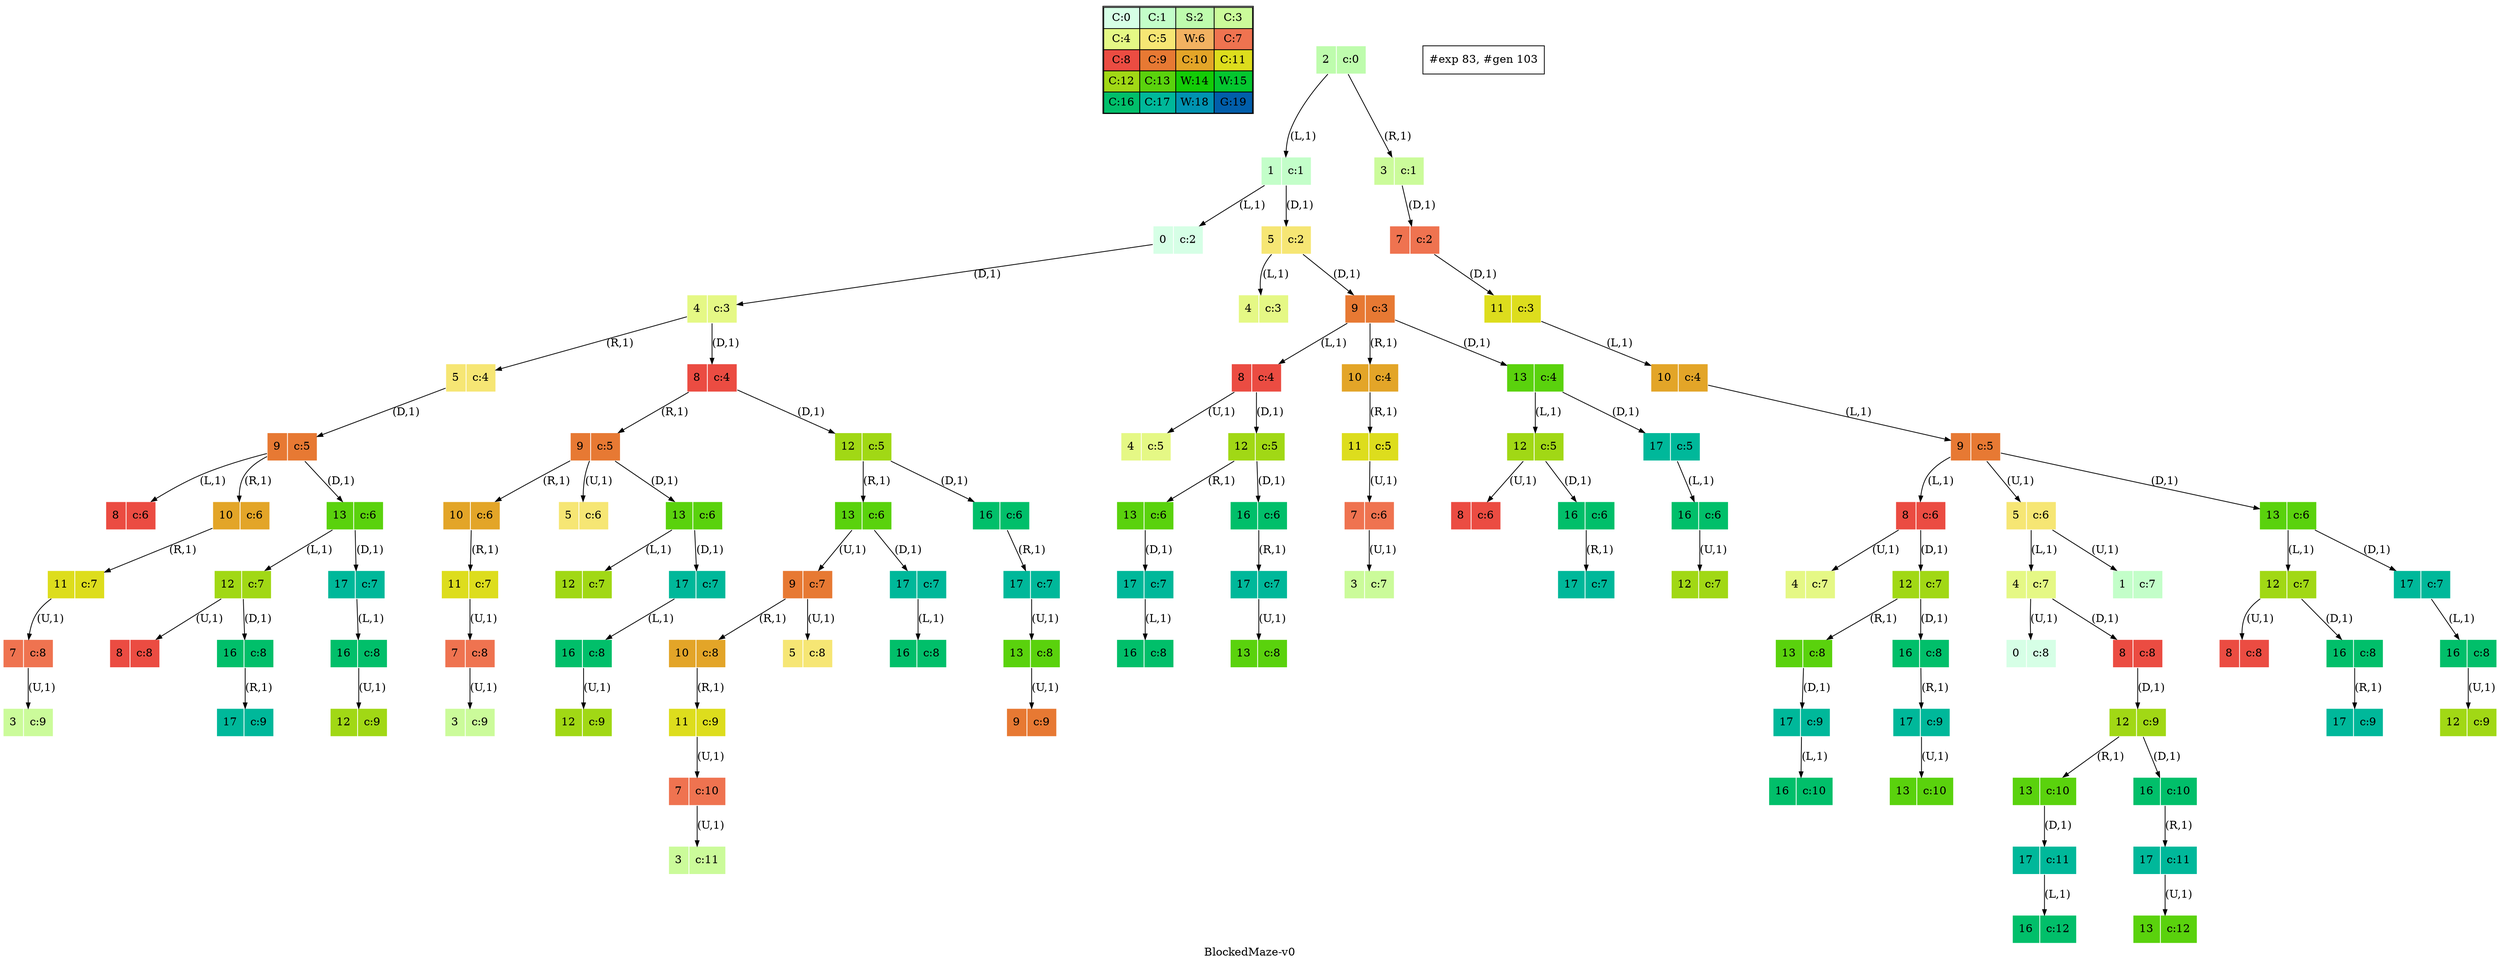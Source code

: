 digraph BlockedMaze { label="BlockedMaze-v0"
subgraph MAP {label=Map;map [shape=plaintext label=<<table border="1" cellpadding="5" cellspacing="0" cellborder="1"><tr><td bgcolor="0.39803922 0.15947579 0.99679532 1.        ">C:0</td><td bgcolor="0.35098039 0.23194764 0.99315867 1.        ">C:1</td><td bgcolor="0.29607843 0.31486959 0.98720184 1.        ">S:2</td><td bgcolor="0.24901961 0.38410575 0.98063477 1.        ">C:3</td></tr><tr><td bgcolor="0.19411765 0.46220388 0.97128103 1.        ">C:4</td><td bgcolor="0.14705882 0.52643216 0.96182564 1.        ">C:5</td><td bgcolor="0.09215686 0.59770746 0.94913494 1.        ">W:6</td><td bgcolor="0.0372549  0.66454018 0.93467977 1.        ">C:7</td></tr><tr><td bgcolor="0.00980392 0.71791192 0.92090552 1.        ">C:8</td><td bgcolor="0.06470588 0.77520398 0.9032472  1.        ">C:9</td><td bgcolor="0.11176471 0.81974048 0.88677369 1.        ">C:10</td><td bgcolor="0.16666667 0.8660254  0.8660254  1.        ">C:11</td></tr><tr><td bgcolor="0.21372549 0.9005867  0.84695821 1.        ">C:12</td><td bgcolor="0.26862745 0.93467977 0.82325295 1.        ">C:13</td><td bgcolor="0.32352941 0.96182564 0.79801723 1.        ">W:14</td><td bgcolor="0.37058824 0.97940977 0.77520398 1.        ">W:15</td></tr><tr><td bgcolor="0.4254902  0.99315867 0.74725253 1.        ">C:16</td><td bgcolor="0.47254902 0.99907048 0.72218645 1.        ">C:17</td><td bgcolor="0.52745098 0.99907048 0.69169844 1.        ">W:18</td><td bgcolor="0.5745098  0.99315867 0.66454018 1.        ">G:19</td></tr></table>>]} 
nodesep=1 ranksep=0.5 node [shape=record] edge [arrowsize=0.7] 
"0_2" [label="<f0>2 |<f1> c:0" style=filled color=white fillcolor="0.29607843 0.31486959 0.98720184 1.        "]
"0_2.1-0" [label="<f0>1 |<f1> c:1" style=filled color=white fillcolor="0.35098039 0.23194764 0.99315867 1.        "] "0_2" -> "0_2.1-0" [label="(L,1)" ]; 
"0_2.3-1" [label="<f0>3 |<f1> c:1" style=filled color=white fillcolor="0.24901961 0.38410575 0.98063477 1.        "] "0_2" -> "0_2.3-1" [label="(R,1)" ]; 
"0_2.3.7-3" [label="<f0>7 |<f1> c:2" style=filled color=white fillcolor="0.0372549  0.66454018 0.93467977 1.        "] "0_2.3-1" -> "0_2.3.7-3" [label="(D,1)" ]; 
"0_2.3.7.11-3" [label="<f0>11 |<f1> c:3" style=filled color=white fillcolor="0.16666667 0.8660254  0.8660254  1.        "] "0_2.3.7-3" -> "0_2.3.7.11-3" [label="(D,1)" ]; 
"0_2.3.7.11.10-0" [label="<f0>10 |<f1> c:4" style=filled color=white fillcolor="0.11176471 0.81974048 0.88677369 1.        "] "0_2.3.7.11-3" -> "0_2.3.7.11.10-0" [label="(L,1)" ]; 
"0_2.3.7.11.10.9-0" [label="<f0>9 |<f1> c:5" style=filled color=white fillcolor="0.06470588 0.77520398 0.9032472  1.        "] "0_2.3.7.11.10-0" -> "0_2.3.7.11.10.9-0" [label="(L,1)" ]; 
"0_2.3.7.11.10.9.8-0" [label="<f0>8 |<f1> c:6" style=filled color=white fillcolor="0.00980392 0.71791192 0.92090552 1.        "] "0_2.3.7.11.10.9-0" -> "0_2.3.7.11.10.9.8-0" [label="(L,1)" ]; 
"0_2.3.7.11.10.9.5-2" [label="<f0>5 |<f1> c:6" style=filled color=white fillcolor="0.14705882 0.52643216 0.96182564 1.        "] "0_2.3.7.11.10.9-0" -> "0_2.3.7.11.10.9.5-2" [label="(U,1)" ]; 
"0_2.3.7.11.10.9.13-3" [label="<f0>13 |<f1> c:6" style=filled color=white fillcolor="0.26862745 0.93467977 0.82325295 1.        "] "0_2.3.7.11.10.9-0" -> "0_2.3.7.11.10.9.13-3" [label="(D,1)" ]; 
"0_2.3.7.11.10.9.13.12-0" [label="<f0>12 |<f1> c:7" style=filled color=white fillcolor="0.21372549 0.9005867  0.84695821 1.        "] "0_2.3.7.11.10.9.13-3" -> "0_2.3.7.11.10.9.13.12-0" [label="(L,1)" ]; 
"0_2.3.7.11.10.9.13.17-3" [label="<f0>17 |<f1> c:7" style=filled color=white fillcolor="0.47254902 0.99907048 0.72218645 1.        "] "0_2.3.7.11.10.9.13-3" -> "0_2.3.7.11.10.9.13.17-3" [label="(D,1)" ]; 
"0_2.3.7.11.10.9.13.17.16-0" [label="<f0>16 |<f1> c:8" style=filled color=white fillcolor="0.4254902  0.99315867 0.74725253 1.        "] "0_2.3.7.11.10.9.13.17-3" -> "0_2.3.7.11.10.9.13.17.16-0" [label="(L,1)" ]; 
"0_2.3.7.11.10.9.13.17.16.12-2" [label="<f0>12 |<f1> c:9" style=filled color=white fillcolor="0.21372549 0.9005867  0.84695821 1.        "] "0_2.3.7.11.10.9.13.17.16-0" -> "0_2.3.7.11.10.9.13.17.16.12-2" [label="(U,1)" ]; 
"0_2.3.7.11.10.9.13.12.8-2" [label="<f0>8 |<f1> c:8" style=filled color=white fillcolor="0.00980392 0.71791192 0.92090552 1.        "] "0_2.3.7.11.10.9.13.12-0" -> "0_2.3.7.11.10.9.13.12.8-2" [label="(U,1)" ]; 
"0_2.3.7.11.10.9.13.12.16-3" [label="<f0>16 |<f1> c:8" style=filled color=white fillcolor="0.4254902  0.99315867 0.74725253 1.        "] "0_2.3.7.11.10.9.13.12-0" -> "0_2.3.7.11.10.9.13.12.16-3" [label="(D,1)" ]; 
"0_2.3.7.11.10.9.13.12.16.17-1" [label="<f0>17 |<f1> c:9" style=filled color=white fillcolor="0.47254902 0.99907048 0.72218645 1.        "] "0_2.3.7.11.10.9.13.12.16-3" -> "0_2.3.7.11.10.9.13.12.16.17-1" [label="(R,1)" ]; 
"0_2.3.7.11.10.9.5.4-0" [label="<f0>4 |<f1> c:7" style=filled color=white fillcolor="0.19411765 0.46220388 0.97128103 1.        "] "0_2.3.7.11.10.9.5-2" -> "0_2.3.7.11.10.9.5.4-0" [label="(L,1)" ]; 
"0_2.3.7.11.10.9.5.1-2" [label="<f0>1 |<f1> c:7" style=filled color=white fillcolor="0.35098039 0.23194764 0.99315867 1.        "] "0_2.3.7.11.10.9.5-2" -> "0_2.3.7.11.10.9.5.1-2" [label="(U,1)" ]; 
"0_2.3.7.11.10.9.8.4-2" [label="<f0>4 |<f1> c:7" style=filled color=white fillcolor="0.19411765 0.46220388 0.97128103 1.        "] "0_2.3.7.11.10.9.8-0" -> "0_2.3.7.11.10.9.8.4-2" [label="(U,1)" ]; 
"0_2.3.7.11.10.9.8.12-3" [label="<f0>12 |<f1> c:7" style=filled color=white fillcolor="0.21372549 0.9005867  0.84695821 1.        "] "0_2.3.7.11.10.9.8-0" -> "0_2.3.7.11.10.9.8.12-3" [label="(D,1)" ]; 
"0_2.3.7.11.10.9.8.12.13-1" [label="<f0>13 |<f1> c:8" style=filled color=white fillcolor="0.26862745 0.93467977 0.82325295 1.        "] "0_2.3.7.11.10.9.8.12-3" -> "0_2.3.7.11.10.9.8.12.13-1" [label="(R,1)" ]; 
"0_2.3.7.11.10.9.8.12.16-3" [label="<f0>16 |<f1> c:8" style=filled color=white fillcolor="0.4254902  0.99315867 0.74725253 1.        "] "0_2.3.7.11.10.9.8.12-3" -> "0_2.3.7.11.10.9.8.12.16-3" [label="(D,1)" ]; 
"0_2.3.7.11.10.9.8.12.13.17-3" [label="<f0>17 |<f1> c:9" style=filled color=white fillcolor="0.47254902 0.99907048 0.72218645 1.        "] "0_2.3.7.11.10.9.8.12.13-1" -> "0_2.3.7.11.10.9.8.12.13.17-3" [label="(D,1)" ]; 
"0_2.3.7.11.10.9.8.12.13.17.16-0" [label="<f0>16 |<f1> c:10" style=filled color=white fillcolor="0.4254902  0.99315867 0.74725253 1.        "] "0_2.3.7.11.10.9.8.12.13.17-3" -> "0_2.3.7.11.10.9.8.12.13.17.16-0" [label="(L,1)" ]; 
"0_2.3.7.11.10.9.8.12.16.17-1" [label="<f0>17 |<f1> c:9" style=filled color=white fillcolor="0.47254902 0.99907048 0.72218645 1.        "] "0_2.3.7.11.10.9.8.12.16-3" -> "0_2.3.7.11.10.9.8.12.16.17-1" [label="(R,1)" ]; 
"0_2.3.7.11.10.9.8.12.16.17.13-2" [label="<f0>13 |<f1> c:10" style=filled color=white fillcolor="0.26862745 0.93467977 0.82325295 1.        "] "0_2.3.7.11.10.9.8.12.16.17-1" -> "0_2.3.7.11.10.9.8.12.16.17.13-2" [label="(U,1)" ]; 
"0_2.1.0-0" [label="<f0>0 |<f1> c:2" style=filled color=white fillcolor="0.39803922 0.15947579 0.99679532 1.        "] "0_2.1-0" -> "0_2.1.0-0" [label="(L,1)" ]; 
"0_2.1.5-3" [label="<f0>5 |<f1> c:2" style=filled color=white fillcolor="0.14705882 0.52643216 0.96182564 1.        "] "0_2.1-0" -> "0_2.1.5-3" [label="(D,1)" ]; 
"0_2.1.5.4-0" [label="<f0>4 |<f1> c:3" style=filled color=white fillcolor="0.19411765 0.46220388 0.97128103 1.        "] "0_2.1.5-3" -> "0_2.1.5.4-0" [label="(L,1)" ]; 
"0_2.1.5.9-3" [label="<f0>9 |<f1> c:3" style=filled color=white fillcolor="0.06470588 0.77520398 0.9032472  1.        "] "0_2.1.5-3" -> "0_2.1.5.9-3" [label="(D,1)" ]; 
"0_2.1.5.9.8-0" [label="<f0>8 |<f1> c:4" style=filled color=white fillcolor="0.00980392 0.71791192 0.92090552 1.        "] "0_2.1.5.9-3" -> "0_2.1.5.9.8-0" [label="(L,1)" ]; 
"0_2.1.5.9.10-1" [label="<f0>10 |<f1> c:4" style=filled color=white fillcolor="0.11176471 0.81974048 0.88677369 1.        "] "0_2.1.5.9-3" -> "0_2.1.5.9.10-1" [label="(R,1)" ]; 
"0_2.1.5.9.13-3" [label="<f0>13 |<f1> c:4" style=filled color=white fillcolor="0.26862745 0.93467977 0.82325295 1.        "] "0_2.1.5.9-3" -> "0_2.1.5.9.13-3" [label="(D,1)" ]; 
"0_2.1.5.9.10.11-1" [label="<f0>11 |<f1> c:5" style=filled color=white fillcolor="0.16666667 0.8660254  0.8660254  1.        "] "0_2.1.5.9.10-1" -> "0_2.1.5.9.10.11-1" [label="(R,1)" ]; 
"0_2.1.5.9.10.11.7-2" [label="<f0>7 |<f1> c:6" style=filled color=white fillcolor="0.0372549  0.66454018 0.93467977 1.        "] "0_2.1.5.9.10.11-1" -> "0_2.1.5.9.10.11.7-2" [label="(U,1)" ]; 
"0_2.1.5.9.13.12-0" [label="<f0>12 |<f1> c:5" style=filled color=white fillcolor="0.21372549 0.9005867  0.84695821 1.        "] "0_2.1.5.9.13-3" -> "0_2.1.5.9.13.12-0" [label="(L,1)" ]; 
"0_2.1.5.9.13.17-3" [label="<f0>17 |<f1> c:5" style=filled color=white fillcolor="0.47254902 0.99907048 0.72218645 1.        "] "0_2.1.5.9.13-3" -> "0_2.1.5.9.13.17-3" [label="(D,1)" ]; 
"0_2.1.5.9.13.17.16-0" [label="<f0>16 |<f1> c:6" style=filled color=white fillcolor="0.4254902  0.99315867 0.74725253 1.        "] "0_2.1.5.9.13.17-3" -> "0_2.1.5.9.13.17.16-0" [label="(L,1)" ]; 
"0_2.1.5.9.10.11.7.3-2" [label="<f0>3 |<f1> c:7" style=filled color=white fillcolor="0.24901961 0.38410575 0.98063477 1.        "] "0_2.1.5.9.10.11.7-2" -> "0_2.1.5.9.10.11.7.3-2" [label="(U,1)" ]; 
"0_2.1.5.9.13.17.16.12-2" [label="<f0>12 |<f1> c:7" style=filled color=white fillcolor="0.21372549 0.9005867  0.84695821 1.        "] "0_2.1.5.9.13.17.16-0" -> "0_2.1.5.9.13.17.16.12-2" [label="(U,1)" ]; 
"0_2.1.5.9.13.12.8-2" [label="<f0>8 |<f1> c:6" style=filled color=white fillcolor="0.00980392 0.71791192 0.92090552 1.        "] "0_2.1.5.9.13.12-0" -> "0_2.1.5.9.13.12.8-2" [label="(U,1)" ]; 
"0_2.1.5.9.13.12.16-3" [label="<f0>16 |<f1> c:6" style=filled color=white fillcolor="0.4254902  0.99315867 0.74725253 1.        "] "0_2.1.5.9.13.12-0" -> "0_2.1.5.9.13.12.16-3" [label="(D,1)" ]; 
"0_2.1.5.9.13.12.16.17-1" [label="<f0>17 |<f1> c:7" style=filled color=white fillcolor="0.47254902 0.99907048 0.72218645 1.        "] "0_2.1.5.9.13.12.16-3" -> "0_2.1.5.9.13.12.16.17-1" [label="(R,1)" ]; 
"0_2.1.5.9.8.4-2" [label="<f0>4 |<f1> c:5" style=filled color=white fillcolor="0.19411765 0.46220388 0.97128103 1.        "] "0_2.1.5.9.8-0" -> "0_2.1.5.9.8.4-2" [label="(U,1)" ]; 
"0_2.1.5.9.8.12-3" [label="<f0>12 |<f1> c:5" style=filled color=white fillcolor="0.21372549 0.9005867  0.84695821 1.        "] "0_2.1.5.9.8-0" -> "0_2.1.5.9.8.12-3" [label="(D,1)" ]; 
"0_2.1.5.9.8.12.13-1" [label="<f0>13 |<f1> c:6" style=filled color=white fillcolor="0.26862745 0.93467977 0.82325295 1.        "] "0_2.1.5.9.8.12-3" -> "0_2.1.5.9.8.12.13-1" [label="(R,1)" ]; 
"0_2.1.5.9.8.12.16-3" [label="<f0>16 |<f1> c:6" style=filled color=white fillcolor="0.4254902  0.99315867 0.74725253 1.        "] "0_2.1.5.9.8.12-3" -> "0_2.1.5.9.8.12.16-3" [label="(D,1)" ]; 
"0_2.1.5.9.8.12.13.17-3" [label="<f0>17 |<f1> c:7" style=filled color=white fillcolor="0.47254902 0.99907048 0.72218645 1.        "] "0_2.1.5.9.8.12.13-1" -> "0_2.1.5.9.8.12.13.17-3" [label="(D,1)" ]; 
"0_2.1.5.9.8.12.13.17.16-0" [label="<f0>16 |<f1> c:8" style=filled color=white fillcolor="0.4254902  0.99315867 0.74725253 1.        "] "0_2.1.5.9.8.12.13.17-3" -> "0_2.1.5.9.8.12.13.17.16-0" [label="(L,1)" ]; 
"0_2.1.5.9.8.12.16.17-1" [label="<f0>17 |<f1> c:7" style=filled color=white fillcolor="0.47254902 0.99907048 0.72218645 1.        "] "0_2.1.5.9.8.12.16-3" -> "0_2.1.5.9.8.12.16.17-1" [label="(R,1)" ]; 
"0_2.1.5.9.8.12.16.17.13-2" [label="<f0>13 |<f1> c:8" style=filled color=white fillcolor="0.26862745 0.93467977 0.82325295 1.        "] "0_2.1.5.9.8.12.16.17-1" -> "0_2.1.5.9.8.12.16.17.13-2" [label="(U,1)" ]; 
"0_2.3.7.11.10.9.5.4.0-2" [label="<f0>0 |<f1> c:8" style=filled color=white fillcolor="0.39803922 0.15947579 0.99679532 1.        "] "0_2.3.7.11.10.9.5.4-0" -> "0_2.3.7.11.10.9.5.4.0-2" [label="(U,1)" ]; 
"0_2.3.7.11.10.9.5.4.8-3" [label="<f0>8 |<f1> c:8" style=filled color=white fillcolor="0.00980392 0.71791192 0.92090552 1.        "] "0_2.3.7.11.10.9.5.4-0" -> "0_2.3.7.11.10.9.5.4.8-3" [label="(D,1)" ]; 
"0_2.3.7.11.10.9.5.4.8.12-3" [label="<f0>12 |<f1> c:9" style=filled color=white fillcolor="0.21372549 0.9005867  0.84695821 1.        "] "0_2.3.7.11.10.9.5.4.8-3" -> "0_2.3.7.11.10.9.5.4.8.12-3" [label="(D,1)" ]; 
"0_2.3.7.11.10.9.5.4.8.12.13-1" [label="<f0>13 |<f1> c:10" style=filled color=white fillcolor="0.26862745 0.93467977 0.82325295 1.        "] "0_2.3.7.11.10.9.5.4.8.12-3" -> "0_2.3.7.11.10.9.5.4.8.12.13-1" [label="(R,1)" ]; 
"0_2.3.7.11.10.9.5.4.8.12.16-3" [label="<f0>16 |<f1> c:10" style=filled color=white fillcolor="0.4254902  0.99315867 0.74725253 1.        "] "0_2.3.7.11.10.9.5.4.8.12-3" -> "0_2.3.7.11.10.9.5.4.8.12.16-3" [label="(D,1)" ]; 
"0_2.3.7.11.10.9.5.4.8.12.13.17-3" [label="<f0>17 |<f1> c:11" style=filled color=white fillcolor="0.47254902 0.99907048 0.72218645 1.        "] "0_2.3.7.11.10.9.5.4.8.12.13-1" -> "0_2.3.7.11.10.9.5.4.8.12.13.17-3" [label="(D,1)" ]; 
"0_2.3.7.11.10.9.5.4.8.12.13.17.16-0" [label="<f0>16 |<f1> c:12" style=filled color=white fillcolor="0.4254902  0.99315867 0.74725253 1.        "] "0_2.3.7.11.10.9.5.4.8.12.13.17-3" -> "0_2.3.7.11.10.9.5.4.8.12.13.17.16-0" [label="(L,1)" ]; 
"0_2.3.7.11.10.9.5.4.8.12.16.17-1" [label="<f0>17 |<f1> c:11" style=filled color=white fillcolor="0.47254902 0.99907048 0.72218645 1.        "] "0_2.3.7.11.10.9.5.4.8.12.16-3" -> "0_2.3.7.11.10.9.5.4.8.12.16.17-1" [label="(R,1)" ]; 
"0_2.3.7.11.10.9.5.4.8.12.16.17.13-2" [label="<f0>13 |<f1> c:12" style=filled color=white fillcolor="0.26862745 0.93467977 0.82325295 1.        "] "0_2.3.7.11.10.9.5.4.8.12.16.17-1" -> "0_2.3.7.11.10.9.5.4.8.12.16.17.13-2" [label="(U,1)" ]; 
"0_2.1.0.4-3" [label="<f0>4 |<f1> c:3" style=filled color=white fillcolor="0.19411765 0.46220388 0.97128103 1.        "] "0_2.1.0-0" -> "0_2.1.0.4-3" [label="(D,1)" ]; 
"0_2.1.0.4.5-1" [label="<f0>5 |<f1> c:4" style=filled color=white fillcolor="0.14705882 0.52643216 0.96182564 1.        "] "0_2.1.0.4-3" -> "0_2.1.0.4.5-1" [label="(R,1)" ]; 
"0_2.1.0.4.8-3" [label="<f0>8 |<f1> c:4" style=filled color=white fillcolor="0.00980392 0.71791192 0.92090552 1.        "] "0_2.1.0.4-3" -> "0_2.1.0.4.8-3" [label="(D,1)" ]; 
"0_2.1.0.4.5.9-3" [label="<f0>9 |<f1> c:5" style=filled color=white fillcolor="0.06470588 0.77520398 0.9032472  1.        "] "0_2.1.0.4.5-1" -> "0_2.1.0.4.5.9-3" [label="(D,1)" ]; 
"0_2.1.0.4.5.9.8-0" [label="<f0>8 |<f1> c:6" style=filled color=white fillcolor="0.00980392 0.71791192 0.92090552 1.        "] "0_2.1.0.4.5.9-3" -> "0_2.1.0.4.5.9.8-0" [label="(L,1)" ]; 
"0_2.1.0.4.5.9.10-1" [label="<f0>10 |<f1> c:6" style=filled color=white fillcolor="0.11176471 0.81974048 0.88677369 1.        "] "0_2.1.0.4.5.9-3" -> "0_2.1.0.4.5.9.10-1" [label="(R,1)" ]; 
"0_2.1.0.4.5.9.13-3" [label="<f0>13 |<f1> c:6" style=filled color=white fillcolor="0.26862745 0.93467977 0.82325295 1.        "] "0_2.1.0.4.5.9-3" -> "0_2.1.0.4.5.9.13-3" [label="(D,1)" ]; 
"0_2.1.0.4.5.9.10.11-1" [label="<f0>11 |<f1> c:7" style=filled color=white fillcolor="0.16666667 0.8660254  0.8660254  1.        "] "0_2.1.0.4.5.9.10-1" -> "0_2.1.0.4.5.9.10.11-1" [label="(R,1)" ]; 
"0_2.1.0.4.5.9.10.11.7-2" [label="<f0>7 |<f1> c:8" style=filled color=white fillcolor="0.0372549  0.66454018 0.93467977 1.        "] "0_2.1.0.4.5.9.10.11-1" -> "0_2.1.0.4.5.9.10.11.7-2" [label="(U,1)" ]; 
"0_2.1.0.4.5.9.13.12-0" [label="<f0>12 |<f1> c:7" style=filled color=white fillcolor="0.21372549 0.9005867  0.84695821 1.        "] "0_2.1.0.4.5.9.13-3" -> "0_2.1.0.4.5.9.13.12-0" [label="(L,1)" ]; 
"0_2.1.0.4.5.9.13.17-3" [label="<f0>17 |<f1> c:7" style=filled color=white fillcolor="0.47254902 0.99907048 0.72218645 1.        "] "0_2.1.0.4.5.9.13-3" -> "0_2.1.0.4.5.9.13.17-3" [label="(D,1)" ]; 
"0_2.1.0.4.5.9.13.17.16-0" [label="<f0>16 |<f1> c:8" style=filled color=white fillcolor="0.4254902  0.99315867 0.74725253 1.        "] "0_2.1.0.4.5.9.13.17-3" -> "0_2.1.0.4.5.9.13.17.16-0" [label="(L,1)" ]; 
"0_2.1.0.4.5.9.10.11.7.3-2" [label="<f0>3 |<f1> c:9" style=filled color=white fillcolor="0.24901961 0.38410575 0.98063477 1.        "] "0_2.1.0.4.5.9.10.11.7-2" -> "0_2.1.0.4.5.9.10.11.7.3-2" [label="(U,1)" ]; 
"0_2.1.0.4.5.9.13.17.16.12-2" [label="<f0>12 |<f1> c:9" style=filled color=white fillcolor="0.21372549 0.9005867  0.84695821 1.        "] "0_2.1.0.4.5.9.13.17.16-0" -> "0_2.1.0.4.5.9.13.17.16.12-2" [label="(U,1)" ]; 
"0_2.1.0.4.5.9.13.12.8-2" [label="<f0>8 |<f1> c:8" style=filled color=white fillcolor="0.00980392 0.71791192 0.92090552 1.        "] "0_2.1.0.4.5.9.13.12-0" -> "0_2.1.0.4.5.9.13.12.8-2" [label="(U,1)" ]; 
"0_2.1.0.4.5.9.13.12.16-3" [label="<f0>16 |<f1> c:8" style=filled color=white fillcolor="0.4254902  0.99315867 0.74725253 1.        "] "0_2.1.0.4.5.9.13.12-0" -> "0_2.1.0.4.5.9.13.12.16-3" [label="(D,1)" ]; 
"0_2.1.0.4.5.9.13.12.16.17-1" [label="<f0>17 |<f1> c:9" style=filled color=white fillcolor="0.47254902 0.99907048 0.72218645 1.        "] "0_2.1.0.4.5.9.13.12.16-3" -> "0_2.1.0.4.5.9.13.12.16.17-1" [label="(R,1)" ]; 
"0_2.1.0.4.8.9-1" [label="<f0>9 |<f1> c:5" style=filled color=white fillcolor="0.06470588 0.77520398 0.9032472  1.        "] "0_2.1.0.4.8-3" -> "0_2.1.0.4.8.9-1" [label="(R,1)" ]; 
"0_2.1.0.4.8.12-3" [label="<f0>12 |<f1> c:5" style=filled color=white fillcolor="0.21372549 0.9005867  0.84695821 1.        "] "0_2.1.0.4.8-3" -> "0_2.1.0.4.8.12-3" [label="(D,1)" ]; 
"0_2.1.0.4.8.9.10-1" [label="<f0>10 |<f1> c:6" style=filled color=white fillcolor="0.11176471 0.81974048 0.88677369 1.        "] "0_2.1.0.4.8.9-1" -> "0_2.1.0.4.8.9.10-1" [label="(R,1)" ]; 
"0_2.1.0.4.8.9.5-2" [label="<f0>5 |<f1> c:6" style=filled color=white fillcolor="0.14705882 0.52643216 0.96182564 1.        "] "0_2.1.0.4.8.9-1" -> "0_2.1.0.4.8.9.5-2" [label="(U,1)" ]; 
"0_2.1.0.4.8.9.13-3" [label="<f0>13 |<f1> c:6" style=filled color=white fillcolor="0.26862745 0.93467977 0.82325295 1.        "] "0_2.1.0.4.8.9-1" -> "0_2.1.0.4.8.9.13-3" [label="(D,1)" ]; 
"0_2.1.0.4.8.9.10.11-1" [label="<f0>11 |<f1> c:7" style=filled color=white fillcolor="0.16666667 0.8660254  0.8660254  1.        "] "0_2.1.0.4.8.9.10-1" -> "0_2.1.0.4.8.9.10.11-1" [label="(R,1)" ]; 
"0_2.1.0.4.8.9.10.11.7-2" [label="<f0>7 |<f1> c:8" style=filled color=white fillcolor="0.0372549  0.66454018 0.93467977 1.        "] "0_2.1.0.4.8.9.10.11-1" -> "0_2.1.0.4.8.9.10.11.7-2" [label="(U,1)" ]; 
"0_2.1.0.4.8.9.13.12-0" [label="<f0>12 |<f1> c:7" style=filled color=white fillcolor="0.21372549 0.9005867  0.84695821 1.        "] "0_2.1.0.4.8.9.13-3" -> "0_2.1.0.4.8.9.13.12-0" [label="(L,1)" ]; 
"0_2.1.0.4.8.9.13.17-3" [label="<f0>17 |<f1> c:7" style=filled color=white fillcolor="0.47254902 0.99907048 0.72218645 1.        "] "0_2.1.0.4.8.9.13-3" -> "0_2.1.0.4.8.9.13.17-3" [label="(D,1)" ]; 
"0_2.1.0.4.8.9.13.17.16-0" [label="<f0>16 |<f1> c:8" style=filled color=white fillcolor="0.4254902  0.99315867 0.74725253 1.        "] "0_2.1.0.4.8.9.13.17-3" -> "0_2.1.0.4.8.9.13.17.16-0" [label="(L,1)" ]; 
"0_2.1.0.4.8.9.10.11.7.3-2" [label="<f0>3 |<f1> c:9" style=filled color=white fillcolor="0.24901961 0.38410575 0.98063477 1.        "] "0_2.1.0.4.8.9.10.11.7-2" -> "0_2.1.0.4.8.9.10.11.7.3-2" [label="(U,1)" ]; 
"0_2.1.0.4.8.9.13.17.16.12-2" [label="<f0>12 |<f1> c:9" style=filled color=white fillcolor="0.21372549 0.9005867  0.84695821 1.        "] "0_2.1.0.4.8.9.13.17.16-0" -> "0_2.1.0.4.8.9.13.17.16.12-2" [label="(U,1)" ]; 
"0_2.1.0.4.8.12.13-1" [label="<f0>13 |<f1> c:6" style=filled color=white fillcolor="0.26862745 0.93467977 0.82325295 1.        "] "0_2.1.0.4.8.12-3" -> "0_2.1.0.4.8.12.13-1" [label="(R,1)" ]; 
"0_2.1.0.4.8.12.16-3" [label="<f0>16 |<f1> c:6" style=filled color=white fillcolor="0.4254902  0.99315867 0.74725253 1.        "] "0_2.1.0.4.8.12-3" -> "0_2.1.0.4.8.12.16-3" [label="(D,1)" ]; 
"0_2.1.0.4.8.12.13.9-2" [label="<f0>9 |<f1> c:7" style=filled color=white fillcolor="0.06470588 0.77520398 0.9032472  1.        "] "0_2.1.0.4.8.12.13-1" -> "0_2.1.0.4.8.12.13.9-2" [label="(U,1)" ]; 
"0_2.1.0.4.8.12.13.17-3" [label="<f0>17 |<f1> c:7" style=filled color=white fillcolor="0.47254902 0.99907048 0.72218645 1.        "] "0_2.1.0.4.8.12.13-1" -> "0_2.1.0.4.8.12.13.17-3" [label="(D,1)" ]; 
"0_2.1.0.4.8.12.13.17.16-0" [label="<f0>16 |<f1> c:8" style=filled color=white fillcolor="0.4254902  0.99315867 0.74725253 1.        "] "0_2.1.0.4.8.12.13.17-3" -> "0_2.1.0.4.8.12.13.17.16-0" [label="(L,1)" ]; 
"0_2.1.0.4.8.12.16.17-1" [label="<f0>17 |<f1> c:7" style=filled color=white fillcolor="0.47254902 0.99907048 0.72218645 1.        "] "0_2.1.0.4.8.12.16-3" -> "0_2.1.0.4.8.12.16.17-1" [label="(R,1)" ]; 
"0_2.1.0.4.8.12.16.17.13-2" [label="<f0>13 |<f1> c:8" style=filled color=white fillcolor="0.26862745 0.93467977 0.82325295 1.        "] "0_2.1.0.4.8.12.16.17-1" -> "0_2.1.0.4.8.12.16.17.13-2" [label="(U,1)" ]; 
"0_2.1.0.4.8.12.16.17.13.9-2" [label="<f0>9 |<f1> c:9" style=filled color=white fillcolor="0.06470588 0.77520398 0.9032472  1.        "] "0_2.1.0.4.8.12.16.17.13-2" -> "0_2.1.0.4.8.12.16.17.13.9-2" [label="(U,1)" ]; 
"0_2.1.0.4.8.12.13.9.10-1" [label="<f0>10 |<f1> c:8" style=filled color=white fillcolor="0.11176471 0.81974048 0.88677369 1.        "] "0_2.1.0.4.8.12.13.9-2" -> "0_2.1.0.4.8.12.13.9.10-1" [label="(R,1)" ]; 
"0_2.1.0.4.8.12.13.9.5-2" [label="<f0>5 |<f1> c:8" style=filled color=white fillcolor="0.14705882 0.52643216 0.96182564 1.        "] "0_2.1.0.4.8.12.13.9-2" -> "0_2.1.0.4.8.12.13.9.5-2" [label="(U,1)" ]; 
"0_2.1.0.4.8.12.13.9.10.11-1" [label="<f0>11 |<f1> c:9" style=filled color=white fillcolor="0.16666667 0.8660254  0.8660254  1.        "] "0_2.1.0.4.8.12.13.9.10-1" -> "0_2.1.0.4.8.12.13.9.10.11-1" [label="(R,1)" ]; 
"0_2.1.0.4.8.12.13.9.10.11.7-2" [label="<f0>7 |<f1> c:10" style=filled color=white fillcolor="0.0372549  0.66454018 0.93467977 1.        "] "0_2.1.0.4.8.12.13.9.10.11-1" -> "0_2.1.0.4.8.12.13.9.10.11.7-2" [label="(U,1)" ]; 
"0_2.1.0.4.8.12.13.9.10.11.7.3-2" [label="<f0>3 |<f1> c:11" style=filled color=white fillcolor="0.24901961 0.38410575 0.98063477 1.        "] "0_2.1.0.4.8.12.13.9.10.11.7-2" -> "0_2.1.0.4.8.12.13.9.10.11.7.3-2" [label="(U,1)" ];  "#exp 83, #gen 103" [ shape=box ];
}
